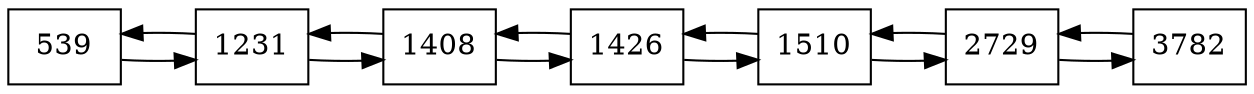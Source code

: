 digraph G {
node[shape="record"];
rankdir=LR;
nodo0x5601e6629130[label="539"];
nodo0x5601e6629080[label="1231"];
nodo0x5601e6628fe0[label="1408"];
nodo0x5601e6628fa0[label="1426"];
nodo0x5601e6628f60[label="1510"];
nodo0x5601e6628ef0[label="2729"];
nodo0x5601e6628e90[label="3782"];
nodo0x5601e6628e90->nodo0x5601e6628ef0;
nodo0x5601e6628ef0->nodo0x5601e6628e90;
nodo0x5601e6628ef0->nodo0x5601e6628f60;
nodo0x5601e6628f60->nodo0x5601e6628ef0;
nodo0x5601e6628f60->nodo0x5601e6628fa0;
nodo0x5601e6628fa0->nodo0x5601e6628f60;
nodo0x5601e6628fa0->nodo0x5601e6628fe0;
nodo0x5601e6628fe0->nodo0x5601e6628fa0;
nodo0x5601e6628fe0->nodo0x5601e6629080;
nodo0x5601e6629080->nodo0x5601e6628fe0;
nodo0x5601e6629080->nodo0x5601e6629130;
nodo0x5601e6629130->nodo0x5601e6629080;

}
